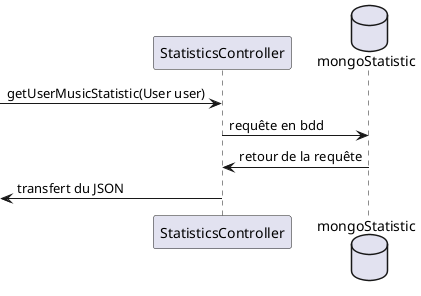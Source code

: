 @startuml
'https://plantuml.com/sequence-diagram

participant StatisticsController
database mongoStatistic

-> StatisticsController: getUserMusicStatistic(User user)

StatisticsController -> mongoStatistic: requête en bdd

StatisticsController <- mongoStatistic: retour de la requête

<- StatisticsController: transfert du JSON

@enduml